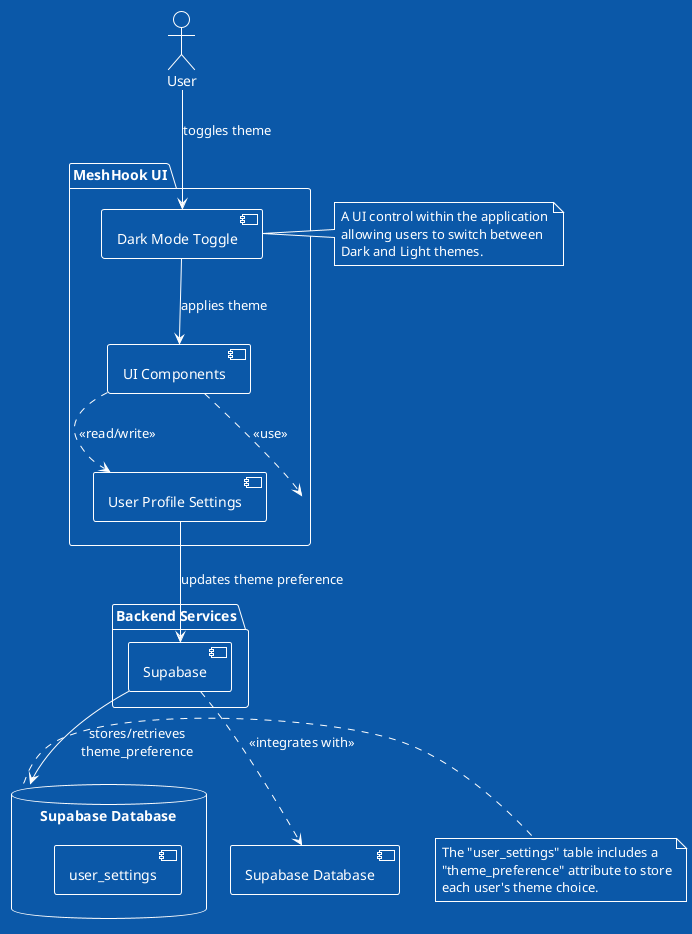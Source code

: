 @startuml
!theme amiga

' Define actors
actor User

' Define system boundary
package "MeshHook UI" {
    [Dark Mode Toggle]
    [UI Components]
    [User Profile Settings]
}

package "Backend Services" {
    [Supabase]
}

' Define databases
database "Supabase Database" as DB {
    [user_settings]
}

' Define relationships and actions
User --> [Dark Mode Toggle] : toggles theme
[Dark Mode Toggle] --> [UI Components] : applies theme
[UI Components] ..> [User Profile Settings] : <<read/write>>
[User Profile Settings] --> [Supabase] : updates theme preference
[Supabase] --> DB : stores/retrieves\ntheme_preference

' Add notes
note right of [Dark Mode Toggle]
  A UI control within the application
  allowing users to switch between
  Dark and Light themes.
end note

note right of DB
  The "user_settings" table includes a
  "theme_preference" attribute to store
  each user's theme choice.
end note

' Highlight integration points
[Supabase] ..> [Supabase Database] : <<integrates with>>
[UI Components] ..> [MeshHook UI] : <<use>>

@enduml